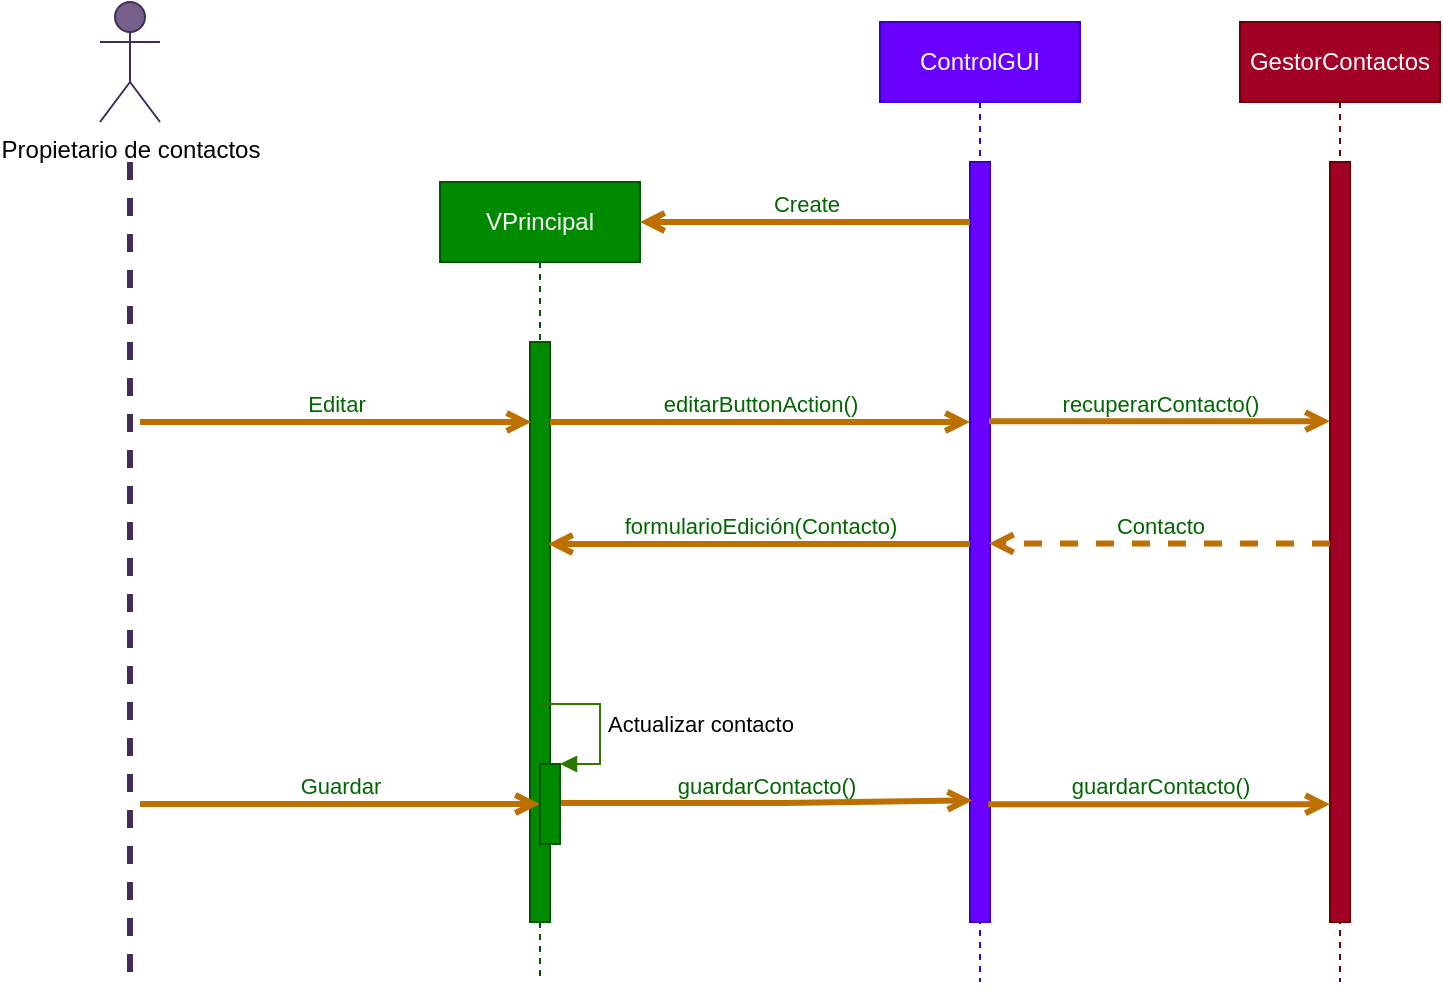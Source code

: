 <mxfile>
    <diagram id="LKaKQfK8-kJvVLxzSaqW" name="Página-1">
        <mxGraphModel dx="1126" dy="646" grid="1" gridSize="10" guides="1" tooltips="1" connect="1" arrows="1" fold="1" page="1" pageScale="1" pageWidth="1600" pageHeight="1200" background="#ffffff" math="0" shadow="0">
            <root>
                <mxCell id="0"/>
                <mxCell id="1" parent="0"/>
                <mxCell id="2" value="Propietario de contactos" style="shape=umlActor;verticalLabelPosition=bottom;verticalAlign=top;html=1;fillColor=#76608a;strokeColor=#432D57;fontColor=#000000;" parent="1" vertex="1">
                    <mxGeometry x="190" y="70" width="30" height="60" as="geometry"/>
                </mxCell>
                <mxCell id="3" value="" style="endArrow=none;startArrow=none;endFill=0;startFill=0;endSize=8;html=1;verticalAlign=bottom;labelBackgroundColor=none;strokeWidth=3;fillColor=#76608a;strokeColor=#432D57;dashed=1;" parent="1" edge="1">
                    <mxGeometry width="160" relative="1" as="geometry">
                        <mxPoint x="205" y="150" as="sourcePoint"/>
                        <mxPoint x="205" y="560" as="targetPoint"/>
                    </mxGeometry>
                </mxCell>
                <mxCell id="4" value="VPrincipal" style="shape=umlLifeline;perimeter=lifelinePerimeter;whiteSpace=wrap;html=1;container=1;collapsible=0;recursiveResize=0;outlineConnect=0;fillColor=#008a00;strokeColor=#005700;fontColor=#ffffff;" parent="1" vertex="1">
                    <mxGeometry x="360" y="160" width="100" height="400" as="geometry"/>
                </mxCell>
                <mxCell id="5" value="" style="html=1;points=[];perimeter=orthogonalPerimeter;fillColor=#008a00;strokeColor=#005700;fontColor=#ffffff;" parent="4" vertex="1">
                    <mxGeometry x="45" y="80" width="10" height="290" as="geometry"/>
                </mxCell>
                <mxCell id="6" value="ControlGUI" style="shape=umlLifeline;perimeter=lifelinePerimeter;whiteSpace=wrap;html=1;container=1;collapsible=0;recursiveResize=0;outlineConnect=0;strokeColor=#3700CC;fillColor=#6a00ff;fontColor=#ffffff;" parent="1" vertex="1">
                    <mxGeometry x="580" y="80" width="100" height="480" as="geometry"/>
                </mxCell>
                <mxCell id="9" value="" style="html=1;points=[];perimeter=orthogonalPerimeter;fillColor=#6a00ff;strokeColor=#3700CC;fontColor=#ffffff;" parent="6" vertex="1">
                    <mxGeometry x="45" y="70" width="10" height="380" as="geometry"/>
                </mxCell>
                <mxCell id="14" value="GestorContactos" style="shape=umlLifeline;perimeter=lifelinePerimeter;whiteSpace=wrap;html=1;container=1;collapsible=0;recursiveResize=0;outlineConnect=0;fillColor=#a20025;strokeColor=#6F0000;fontColor=#ffffff;" parent="1" vertex="1">
                    <mxGeometry x="760" y="80" width="100" height="480" as="geometry"/>
                </mxCell>
                <mxCell id="15" value="" style="html=1;points=[];perimeter=orthogonalPerimeter;fillColor=#a20025;strokeColor=#6F0000;fontColor=#ffffff;" parent="14" vertex="1">
                    <mxGeometry x="45" y="70" width="10" height="380" as="geometry"/>
                </mxCell>
                <mxCell id="74" value="Editar" style="html=1;verticalAlign=bottom;labelBackgroundColor=none;endArrow=open;endFill=0;fontColor=#006600;strokeWidth=3;fillColor=#f0a30a;strokeColor=#BD7000;entryX=0.067;entryY=0.138;entryDx=0;entryDy=0;entryPerimeter=0;" parent="1" target="5" edge="1">
                    <mxGeometry width="160" relative="1" as="geometry">
                        <mxPoint x="210" y="280" as="sourcePoint"/>
                        <mxPoint x="380" y="280" as="targetPoint"/>
                    </mxGeometry>
                </mxCell>
                <mxCell id="78" value="guardarContacto()" style="html=1;verticalAlign=bottom;labelBackgroundColor=none;endArrow=open;endFill=0;fontColor=#006600;strokeWidth=3;fillColor=#f0a30a;strokeColor=#BD7000;entryX=0.114;entryY=0.84;entryDx=0;entryDy=0;entryPerimeter=0;" parent="1" target="9" edge="1">
                    <mxGeometry width="160" relative="1" as="geometry">
                        <mxPoint x="420" y="470.5" as="sourcePoint"/>
                        <mxPoint x="720" y="470.5" as="targetPoint"/>
                        <Array as="points">
                            <mxPoint x="530" y="470.5"/>
                        </Array>
                    </mxGeometry>
                </mxCell>
                <mxCell id="8" value="Create" style="html=1;verticalAlign=bottom;labelBackgroundColor=none;endArrow=open;endFill=0;fontColor=#006600;strokeWidth=3;fillColor=#f0a30a;strokeColor=#BD7000;" parent="1" source="9" edge="1">
                    <mxGeometry width="160" relative="1" as="geometry">
                        <mxPoint x="800" y="180" as="sourcePoint"/>
                        <mxPoint x="460" y="180" as="targetPoint"/>
                    </mxGeometry>
                </mxCell>
                <mxCell id="91" value="formularioEdición(Contacto)" style="html=1;verticalAlign=bottom;labelBackgroundColor=none;endArrow=open;endFill=0;fontColor=#006600;strokeWidth=3;fillColor=#f0a30a;strokeColor=#BD7000;" parent="1" source="9" edge="1">
                    <mxGeometry width="160" relative="1" as="geometry">
                        <mxPoint x="750" y="341" as="sourcePoint"/>
                        <mxPoint x="414" y="341" as="targetPoint"/>
                        <Array as="points">
                            <mxPoint x="550" y="341"/>
                        </Array>
                    </mxGeometry>
                </mxCell>
                <mxCell id="92" value="recuperarContacto()" style="html=1;verticalAlign=bottom;labelBackgroundColor=none;endArrow=open;endFill=0;fontColor=#006600;strokeWidth=3;fillColor=#f0a30a;strokeColor=#BD7000;exitX=0.95;exitY=0.341;exitDx=0;exitDy=0;exitPerimeter=0;" parent="1" source="9" target="15" edge="1">
                    <mxGeometry width="160" relative="1" as="geometry">
                        <mxPoint x="830" y="280.0" as="sourcePoint"/>
                        <mxPoint x="1150" y="280" as="targetPoint"/>
                    </mxGeometry>
                </mxCell>
                <mxCell id="94" value="Guardar" style="html=1;verticalAlign=bottom;labelBackgroundColor=none;endArrow=open;endFill=0;fontColor=#006600;strokeWidth=3;fillColor=#f0a30a;strokeColor=#BD7000;" parent="1" target="101" edge="1">
                    <mxGeometry width="160" relative="1" as="geometry">
                        <mxPoint x="210" y="471" as="sourcePoint"/>
                        <mxPoint x="410" y="471" as="targetPoint"/>
                    </mxGeometry>
                </mxCell>
                <mxCell id="95" value="editarButtonAction()" style="html=1;verticalAlign=bottom;labelBackgroundColor=none;endArrow=open;endFill=0;fontColor=#006600;strokeWidth=3;fillColor=#f0a30a;strokeColor=#BD7000;" parent="1" source="5" target="9" edge="1">
                    <mxGeometry width="160" relative="1" as="geometry">
                        <mxPoint x="430" y="280.0" as="sourcePoint"/>
                        <mxPoint x="730" y="280.0" as="targetPoint"/>
                        <Array as="points">
                            <mxPoint x="540" y="280"/>
                        </Array>
                    </mxGeometry>
                </mxCell>
                <mxCell id="96" value="guardarContacto()" style="html=1;verticalAlign=bottom;labelBackgroundColor=none;endArrow=open;endFill=0;fontColor=#006600;strokeWidth=3;fillColor=#f0a30a;strokeColor=#BD7000;exitX=0.914;exitY=0.845;exitDx=0;exitDy=0;exitPerimeter=0;" parent="1" source="9" target="15" edge="1">
                    <mxGeometry width="160" relative="1" as="geometry">
                        <mxPoint x="840" y="471" as="sourcePoint"/>
                        <mxPoint x="1140" y="471" as="targetPoint"/>
                    </mxGeometry>
                </mxCell>
                <mxCell id="97" value="Contacto" style="html=1;verticalAlign=bottom;labelBackgroundColor=none;endArrow=open;endFill=0;fontColor=#006600;strokeWidth=3;fillColor=#f0a30a;strokeColor=#BD7000;dashed=1;entryX=0.948;entryY=0.502;entryDx=0;entryDy=0;entryPerimeter=0;" parent="1" source="15" target="9" edge="1">
                    <mxGeometry width="160" relative="1" as="geometry">
                        <mxPoint x="840" y="341" as="sourcePoint"/>
                        <mxPoint x="840" y="341" as="targetPoint"/>
                    </mxGeometry>
                </mxCell>
                <mxCell id="101" value="" style="html=1;points=[];perimeter=orthogonalPerimeter;fillColor=#008a00;strokeColor=#005700;shadow=0;fontColor=#ffffff;labelBackgroundColor=#ffffff;" parent="1" vertex="1">
                    <mxGeometry x="410" y="451" width="10" height="40" as="geometry"/>
                </mxCell>
                <mxCell id="102" value="Actualizar contacto" style="edgeStyle=orthogonalEdgeStyle;html=1;align=left;spacingLeft=2;endArrow=block;rounded=0;entryX=1;entryY=0;fillColor=#60a917;strokeColor=#2D7600;shadow=0;fontColor=#000000;labelBackgroundColor=#ffffff;" parent="1" target="101" edge="1">
                    <mxGeometry relative="1" as="geometry">
                        <mxPoint x="410" y="421" as="sourcePoint"/>
                        <Array as="points">
                            <mxPoint x="440" y="421"/>
                            <mxPoint x="440" y="451"/>
                        </Array>
                    </mxGeometry>
                </mxCell>
            </root>
        </mxGraphModel>
    </diagram>
</mxfile>